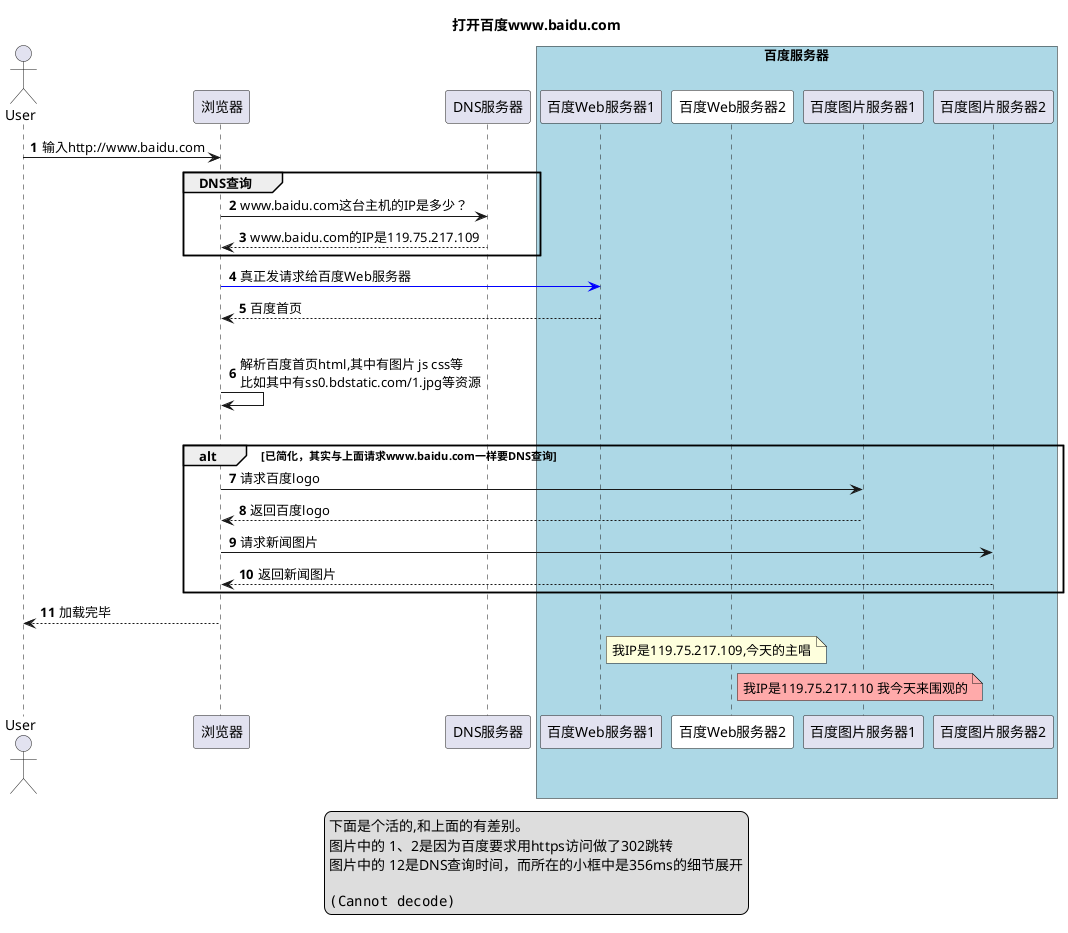 @startuml

title 打开百度www.baidu.com
Actor User
' autonumber 启用了显示前导序号; 另外本行'开头是注释
autonumber
User -> 浏览器: 输入http://www.baidu.com

group DNS查询
浏览器 -> DNS服务器: www.baidu.com这台主机的IP是多少？
DNS服务器 --> 浏览器: www.baidu.com的IP是119.75.217.109
end

box "百度服务器" #lightblue
participant 百度Web服务器1 as BWS1
浏览器 -[#0000FF]> BWS1: 真正发请求给百度Web服务器

BWS1 --> 浏览器: 百度首页

participant 百度Web服务器2 #FFF
|||
浏览器 -> 浏览器: 解析百度首页html,其中有图片 js css等\n比如其中有ss0.bdstatic.com/1.jpg等资源
|||
alt 已简化，其实与上面请求www.baidu.com一样要DNS查询
浏览器 -> 百度图片服务器1: 请求百度logo
百度图片服务器1 --> 浏览器: 返回百度logo

浏览器 -> 百度图片服务器2: 请求新闻图片
百度图片服务器2 --> 浏览器: 返回新闻图片
end
end box

浏览器 --> User: 加载完毕


note right of BWS1: 我IP是119.75.217.109,今天的主唱
note right of 百度Web服务器2 #FFAAAA: 我IP是119.75.217.110 我今天来围观的

'note right
'    这里是一个真实的请求
'    <img src="./img/I_OPEN_WWW.BAIDU.COM.png">
'end note

legend center
    下面是个活的,和上面的有差别。
    图片中的 1、2是因为百度要求用https访问做了302跳转
    图片中的 12是DNS查询时间，而所在的小框中是356ms的细节展开

    <img src="./img/I_OPEN_WWW.BAIDU.COM.png">
endlegend

@enduml